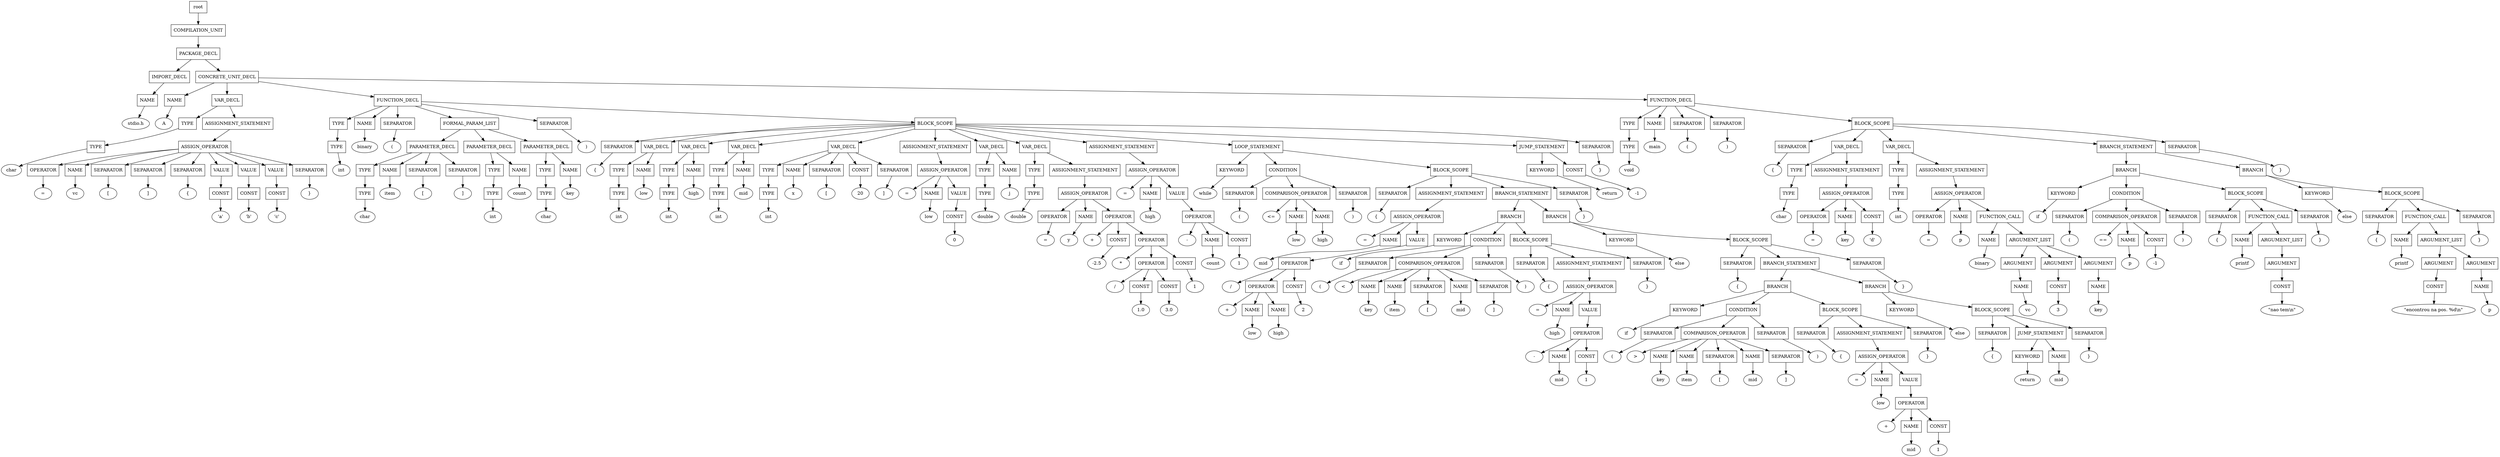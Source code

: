 digraph G {
	splines="TRUE";
	n_0 [label="root", shape="rectangle"]
	n_0 -> n_1
	n_1 [label="COMPILATION_UNIT", shape="rectangle"]
	n_1 -> n_2
	n_2 [label="PACKAGE_DECL", shape="rectangle"]
	n_2 -> n_3
	n_3 [label="IMPORT_DECL", shape="rectangle"]
	n_3 -> n_5
	n_5 [label="NAME", shape="rectangle"]
	n_5 -> n_10
	n_10 [label="stdio.h", shape="ellipse"]
	n_2 -> n_4
	n_4 [label="CONCRETE_UNIT_DECL", shape="rectangle"]
	n_4 -> n_6
	n_6 [label="NAME", shape="rectangle"]
	n_6 -> n_11
	n_11 [label="A", shape="ellipse"]
	n_4 -> n_7
	n_7 [label="VAR_DECL", shape="rectangle"]
	n_7 -> n_12
	n_12 [label="TYPE", shape="rectangle"]
	n_12 -> n_25
	n_25 [label="TYPE", shape="rectangle"]
	n_25 -> n_55
	n_55 [label="char", shape="ellipse"]
	n_7 -> n_13
	n_13 [label="ASSIGNMENT_STATEMENT", shape="rectangle"]
	n_13 -> n_26
	n_26 [label="ASSIGN_OPERATOR", shape="rectangle"]
	n_26 -> n_56
	n_56 [label="OPERATOR", shape="rectangle"]
	n_56 -> n_107
	n_107 [label="=", shape="ellipse"]
	n_26 -> n_57
	n_57 [label="NAME", shape="rectangle"]
	n_57 -> n_108
	n_108 [label="vc", shape="ellipse"]
	n_26 -> n_58
	n_58 [label="SEPARATOR", shape="rectangle"]
	n_58 -> n_109
	n_109 [label="[", shape="ellipse"]
	n_26 -> n_59
	n_59 [label="SEPARATOR", shape="rectangle"]
	n_59 -> n_110
	n_110 [label="]", shape="ellipse"]
	n_26 -> n_60
	n_60 [label="SEPARATOR", shape="rectangle"]
	n_60 -> n_111
	n_111 [label="{", shape="ellipse"]
	n_26 -> n_61
	n_61 [label="VALUE", shape="rectangle"]
	n_61 -> n_112
	n_112 [label="CONST", shape="rectangle"]
	n_112 -> n_164
	n_164 [label="'a'", shape="ellipse"]
	n_26 -> n_62
	n_62 [label="VALUE", shape="rectangle"]
	n_62 -> n_113
	n_113 [label="CONST", shape="rectangle"]
	n_113 -> n_165
	n_165 [label="'b'", shape="ellipse"]
	n_26 -> n_63
	n_63 [label="VALUE", shape="rectangle"]
	n_63 -> n_114
	n_114 [label="CONST", shape="rectangle"]
	n_114 -> n_166
	n_166 [label="'c'", shape="ellipse"]
	n_26 -> n_64
	n_64 [label="SEPARATOR", shape="rectangle"]
	n_64 -> n_115
	n_115 [label="}", shape="ellipse"]
	n_4 -> n_8
	n_8 [label="FUNCTION_DECL", shape="rectangle"]
	n_8 -> n_14
	n_14 [label="TYPE", shape="rectangle"]
	n_14 -> n_27
	n_27 [label="TYPE", shape="rectangle"]
	n_27 -> n_65
	n_65 [label="int", shape="ellipse"]
	n_8 -> n_15
	n_15 [label="NAME", shape="rectangle"]
	n_15 -> n_28
	n_28 [label="binary", shape="ellipse"]
	n_8 -> n_16
	n_16 [label="SEPARATOR", shape="rectangle"]
	n_16 -> n_29
	n_29 [label="(", shape="ellipse"]
	n_8 -> n_17
	n_17 [label="FORMAL_PARAM_LIST", shape="rectangle"]
	n_17 -> n_30
	n_30 [label="PARAMETER_DECL", shape="rectangle"]
	n_30 -> n_66
	n_66 [label="TYPE", shape="rectangle"]
	n_66 -> n_116
	n_116 [label="TYPE", shape="rectangle"]
	n_116 -> n_167
	n_167 [label="char", shape="ellipse"]
	n_30 -> n_67
	n_67 [label="NAME", shape="rectangle"]
	n_67 -> n_117
	n_117 [label="item", shape="ellipse"]
	n_30 -> n_68
	n_68 [label="SEPARATOR", shape="rectangle"]
	n_68 -> n_118
	n_118 [label="[", shape="ellipse"]
	n_30 -> n_69
	n_69 [label="SEPARATOR", shape="rectangle"]
	n_69 -> n_119
	n_119 [label="]", shape="ellipse"]
	n_17 -> n_31
	n_31 [label="PARAMETER_DECL", shape="rectangle"]
	n_31 -> n_70
	n_70 [label="TYPE", shape="rectangle"]
	n_70 -> n_120
	n_120 [label="TYPE", shape="rectangle"]
	n_120 -> n_168
	n_168 [label="int", shape="ellipse"]
	n_31 -> n_71
	n_71 [label="NAME", shape="rectangle"]
	n_71 -> n_121
	n_121 [label="count", shape="ellipse"]
	n_17 -> n_32
	n_32 [label="PARAMETER_DECL", shape="rectangle"]
	n_32 -> n_72
	n_72 [label="TYPE", shape="rectangle"]
	n_72 -> n_122
	n_122 [label="TYPE", shape="rectangle"]
	n_122 -> n_169
	n_169 [label="char", shape="ellipse"]
	n_32 -> n_73
	n_73 [label="NAME", shape="rectangle"]
	n_73 -> n_123
	n_123 [label="key", shape="ellipse"]
	n_8 -> n_18
	n_18 [label="SEPARATOR", shape="rectangle"]
	n_18 -> n_33
	n_33 [label=")", shape="ellipse"]
	n_8 -> n_19
	n_19 [label="BLOCK_SCOPE", shape="rectangle"]
	n_19 -> n_34
	n_34 [label="SEPARATOR", shape="rectangle"]
	n_34 -> n_74
	n_74 [label="{", shape="ellipse"]
	n_19 -> n_35
	n_35 [label="VAR_DECL", shape="rectangle"]
	n_35 -> n_75
	n_75 [label="TYPE", shape="rectangle"]
	n_75 -> n_124
	n_124 [label="TYPE", shape="rectangle"]
	n_124 -> n_170
	n_170 [label="int", shape="ellipse"]
	n_35 -> n_76
	n_76 [label="NAME", shape="rectangle"]
	n_76 -> n_125
	n_125 [label="low", shape="ellipse"]
	n_19 -> n_36
	n_36 [label="VAR_DECL", shape="rectangle"]
	n_36 -> n_77
	n_77 [label="TYPE", shape="rectangle"]
	n_77 -> n_126
	n_126 [label="TYPE", shape="rectangle"]
	n_126 -> n_171
	n_171 [label="int", shape="ellipse"]
	n_36 -> n_78
	n_78 [label="NAME", shape="rectangle"]
	n_78 -> n_127
	n_127 [label="high", shape="ellipse"]
	n_19 -> n_37
	n_37 [label="VAR_DECL", shape="rectangle"]
	n_37 -> n_79
	n_79 [label="TYPE", shape="rectangle"]
	n_79 -> n_128
	n_128 [label="TYPE", shape="rectangle"]
	n_128 -> n_172
	n_172 [label="int", shape="ellipse"]
	n_37 -> n_80
	n_80 [label="NAME", shape="rectangle"]
	n_80 -> n_129
	n_129 [label="mid", shape="ellipse"]
	n_19 -> n_38
	n_38 [label="VAR_DECL", shape="rectangle"]
	n_38 -> n_81
	n_81 [label="TYPE", shape="rectangle"]
	n_81 -> n_130
	n_130 [label="TYPE", shape="rectangle"]
	n_130 -> n_173
	n_173 [label="int", shape="ellipse"]
	n_38 -> n_82
	n_82 [label="NAME", shape="rectangle"]
	n_82 -> n_131
	n_131 [label="x", shape="ellipse"]
	n_38 -> n_83
	n_83 [label="SEPARATOR", shape="rectangle"]
	n_83 -> n_132
	n_132 [label="[", shape="ellipse"]
	n_38 -> n_84
	n_84 [label="CONST", shape="rectangle"]
	n_84 -> n_133
	n_133 [label="20", shape="ellipse"]
	n_38 -> n_85
	n_85 [label="SEPARATOR", shape="rectangle"]
	n_85 -> n_134
	n_134 [label="]", shape="ellipse"]
	n_19 -> n_39
	n_39 [label="ASSIGNMENT_STATEMENT", shape="rectangle"]
	n_39 -> n_86
	n_86 [label="ASSIGN_OPERATOR", shape="rectangle"]
	n_86 -> n_135
	n_135 [label="=", shape="ellipse"]
	n_86 -> n_136
	n_136 [label="NAME", shape="rectangle"]
	n_136 -> n_174
	n_174 [label="low", shape="ellipse"]
	n_86 -> n_137
	n_137 [label="VALUE", shape="rectangle"]
	n_137 -> n_175
	n_175 [label="CONST", shape="rectangle"]
	n_175 -> n_212
	n_212 [label="0", shape="ellipse"]
	n_19 -> n_40
	n_40 [label="VAR_DECL", shape="rectangle"]
	n_40 -> n_87
	n_87 [label="TYPE", shape="rectangle"]
	n_87 -> n_138
	n_138 [label="TYPE", shape="rectangle"]
	n_138 -> n_176
	n_176 [label="double", shape="ellipse"]
	n_40 -> n_88
	n_88 [label="NAME", shape="rectangle"]
	n_88 -> n_139
	n_139 [label="j", shape="ellipse"]
	n_19 -> n_41
	n_41 [label="VAR_DECL", shape="rectangle"]
	n_41 -> n_89
	n_89 [label="TYPE", shape="rectangle"]
	n_89 -> n_140
	n_140 [label="TYPE", shape="rectangle"]
	n_140 -> n_177
	n_177 [label="double", shape="ellipse"]
	n_41 -> n_90
	n_90 [label="ASSIGNMENT_STATEMENT", shape="rectangle"]
	n_90 -> n_141
	n_141 [label="ASSIGN_OPERATOR", shape="rectangle"]
	n_141 -> n_178
	n_178 [label="OPERATOR", shape="rectangle"]
	n_178 -> n_213
	n_213 [label="=", shape="ellipse"]
	n_141 -> n_179
	n_179 [label="NAME", shape="rectangle"]
	n_179 -> n_214
	n_214 [label="y", shape="ellipse"]
	n_141 -> n_180
	n_180 [label="OPERATOR", shape="rectangle"]
	n_180 -> n_215
	n_215 [label="+", shape="ellipse"]
	n_180 -> n_216
	n_216 [label="CONST", shape="rectangle"]
	n_216 -> n_251
	n_251 [label="-2.5", shape="ellipse"]
	n_180 -> n_217
	n_217 [label="OPERATOR", shape="rectangle"]
	n_217 -> n_252
	n_252 [label="*", shape="ellipse"]
	n_217 -> n_253
	n_253 [label="OPERATOR", shape="rectangle"]
	n_253 -> n_281
	n_281 [label="/", shape="ellipse"]
	n_253 -> n_282
	n_282 [label="CONST", shape="rectangle"]
	n_282 -> n_309
	n_309 [label="1.0", shape="ellipse"]
	n_253 -> n_283
	n_283 [label="CONST", shape="rectangle"]
	n_283 -> n_310
	n_310 [label="3.0", shape="ellipse"]
	n_217 -> n_254
	n_254 [label="CONST", shape="rectangle"]
	n_254 -> n_284
	n_284 [label="1", shape="ellipse"]
	n_19 -> n_42
	n_42 [label="ASSIGNMENT_STATEMENT", shape="rectangle"]
	n_42 -> n_91
	n_91 [label="ASSIGN_OPERATOR", shape="rectangle"]
	n_91 -> n_142
	n_142 [label="=", shape="ellipse"]
	n_91 -> n_143
	n_143 [label="NAME", shape="rectangle"]
	n_143 -> n_181
	n_181 [label="high", shape="ellipse"]
	n_91 -> n_144
	n_144 [label="VALUE", shape="rectangle"]
	n_144 -> n_182
	n_182 [label="OPERATOR", shape="rectangle"]
	n_182 -> n_218
	n_218 [label="-", shape="ellipse"]
	n_182 -> n_219
	n_219 [label="NAME", shape="rectangle"]
	n_219 -> n_255
	n_255 [label="count", shape="ellipse"]
	n_182 -> n_220
	n_220 [label="CONST", shape="rectangle"]
	n_220 -> n_256
	n_256 [label="1", shape="ellipse"]
	n_19 -> n_43
	n_43 [label="LOOP_STATEMENT", shape="rectangle"]
	n_43 -> n_92
	n_92 [label="KEYWORD", shape="rectangle"]
	n_92 -> n_145
	n_145 [label="while", shape="ellipse"]
	n_43 -> n_93
	n_93 [label="CONDITION", shape="rectangle"]
	n_93 -> n_146
	n_146 [label="SEPARATOR", shape="rectangle"]
	n_146 -> n_183
	n_183 [label="(", shape="ellipse"]
	n_93 -> n_147
	n_147 [label="COMPARISON_OPERATOR", shape="rectangle"]
	n_147 -> n_184
	n_184 [label="<=", shape="ellipse"]
	n_147 -> n_185
	n_185 [label="NAME", shape="rectangle"]
	n_185 -> n_221
	n_221 [label="low", shape="ellipse"]
	n_147 -> n_186
	n_186 [label="NAME", shape="rectangle"]
	n_186 -> n_222
	n_222 [label="high", shape="ellipse"]
	n_93 -> n_148
	n_148 [label="SEPARATOR", shape="rectangle"]
	n_148 -> n_187
	n_187 [label=")", shape="ellipse"]
	n_43 -> n_94
	n_94 [label="BLOCK_SCOPE", shape="rectangle"]
	n_94 -> n_149
	n_149 [label="SEPARATOR", shape="rectangle"]
	n_149 -> n_188
	n_188 [label="{", shape="ellipse"]
	n_94 -> n_150
	n_150 [label="ASSIGNMENT_STATEMENT", shape="rectangle"]
	n_150 -> n_189
	n_189 [label="ASSIGN_OPERATOR", shape="rectangle"]
	n_189 -> n_223
	n_223 [label="=", shape="ellipse"]
	n_189 -> n_224
	n_224 [label="NAME", shape="rectangle"]
	n_224 -> n_257
	n_257 [label="mid", shape="ellipse"]
	n_189 -> n_225
	n_225 [label="VALUE", shape="rectangle"]
	n_225 -> n_258
	n_258 [label="OPERATOR", shape="rectangle"]
	n_258 -> n_285
	n_285 [label="/", shape="ellipse"]
	n_258 -> n_286
	n_286 [label="OPERATOR", shape="rectangle"]
	n_286 -> n_311
	n_311 [label="+", shape="ellipse"]
	n_286 -> n_312
	n_312 [label="NAME", shape="rectangle"]
	n_312 -> n_334
	n_334 [label="low", shape="ellipse"]
	n_286 -> n_313
	n_313 [label="NAME", shape="rectangle"]
	n_313 -> n_335
	n_335 [label="high", shape="ellipse"]
	n_258 -> n_287
	n_287 [label="CONST", shape="rectangle"]
	n_287 -> n_314
	n_314 [label="2", shape="ellipse"]
	n_94 -> n_151
	n_151 [label="BRANCH_STATEMENT", shape="rectangle"]
	n_151 -> n_190
	n_190 [label="BRANCH", shape="rectangle"]
	n_190 -> n_226
	n_226 [label="KEYWORD", shape="rectangle"]
	n_226 -> n_259
	n_259 [label="if", shape="ellipse"]
	n_190 -> n_227
	n_227 [label="CONDITION", shape="rectangle"]
	n_227 -> n_260
	n_260 [label="SEPARATOR", shape="rectangle"]
	n_260 -> n_288
	n_288 [label="(", shape="ellipse"]
	n_227 -> n_261
	n_261 [label="COMPARISON_OPERATOR", shape="rectangle"]
	n_261 -> n_289
	n_289 [label="<", shape="ellipse"]
	n_261 -> n_290
	n_290 [label="NAME", shape="rectangle"]
	n_290 -> n_315
	n_315 [label="key", shape="ellipse"]
	n_261 -> n_291
	n_291 [label="NAME", shape="rectangle"]
	n_291 -> n_316
	n_316 [label="item", shape="ellipse"]
	n_261 -> n_292
	n_292 [label="SEPARATOR", shape="rectangle"]
	n_292 -> n_317
	n_317 [label="[", shape="ellipse"]
	n_261 -> n_293
	n_293 [label="NAME", shape="rectangle"]
	n_293 -> n_318
	n_318 [label="mid", shape="ellipse"]
	n_261 -> n_294
	n_294 [label="SEPARATOR", shape="rectangle"]
	n_294 -> n_319
	n_319 [label="]", shape="ellipse"]
	n_227 -> n_262
	n_262 [label="SEPARATOR", shape="rectangle"]
	n_262 -> n_295
	n_295 [label=")", shape="ellipse"]
	n_190 -> n_228
	n_228 [label="BLOCK_SCOPE", shape="rectangle"]
	n_228 -> n_263
	n_263 [label="SEPARATOR", shape="rectangle"]
	n_263 -> n_296
	n_296 [label="{", shape="ellipse"]
	n_228 -> n_264
	n_264 [label="ASSIGNMENT_STATEMENT", shape="rectangle"]
	n_264 -> n_297
	n_297 [label="ASSIGN_OPERATOR", shape="rectangle"]
	n_297 -> n_320
	n_320 [label="=", shape="ellipse"]
	n_297 -> n_321
	n_321 [label="NAME", shape="rectangle"]
	n_321 -> n_336
	n_336 [label="high", shape="ellipse"]
	n_297 -> n_322
	n_322 [label="VALUE", shape="rectangle"]
	n_322 -> n_337
	n_337 [label="OPERATOR", shape="rectangle"]
	n_337 -> n_349
	n_349 [label="-", shape="ellipse"]
	n_337 -> n_350
	n_350 [label="NAME", shape="rectangle"]
	n_350 -> n_367
	n_367 [label="mid", shape="ellipse"]
	n_337 -> n_351
	n_351 [label="CONST", shape="rectangle"]
	n_351 -> n_368
	n_368 [label="1", shape="ellipse"]
	n_228 -> n_265
	n_265 [label="SEPARATOR", shape="rectangle"]
	n_265 -> n_298
	n_298 [label="}", shape="ellipse"]
	n_151 -> n_191
	n_191 [label="BRANCH", shape="rectangle"]
	n_191 -> n_229
	n_229 [label="KEYWORD", shape="rectangle"]
	n_229 -> n_266
	n_266 [label="else", shape="ellipse"]
	n_191 -> n_230
	n_230 [label="BLOCK_SCOPE", shape="rectangle"]
	n_230 -> n_267
	n_267 [label="SEPARATOR", shape="rectangle"]
	n_267 -> n_299
	n_299 [label="{", shape="ellipse"]
	n_230 -> n_268
	n_268 [label="BRANCH_STATEMENT", shape="rectangle"]
	n_268 -> n_300
	n_300 [label="BRANCH", shape="rectangle"]
	n_300 -> n_323
	n_323 [label="KEYWORD", shape="rectangle"]
	n_323 -> n_338
	n_338 [label="if", shape="ellipse"]
	n_300 -> n_324
	n_324 [label="CONDITION", shape="rectangle"]
	n_324 -> n_339
	n_339 [label="SEPARATOR", shape="rectangle"]
	n_339 -> n_352
	n_352 [label="(", shape="ellipse"]
	n_324 -> n_340
	n_340 [label="COMPARISON_OPERATOR", shape="rectangle"]
	n_340 -> n_353
	n_353 [label=">", shape="ellipse"]
	n_340 -> n_354
	n_354 [label="NAME", shape="rectangle"]
	n_354 -> n_369
	n_369 [label="key", shape="ellipse"]
	n_340 -> n_355
	n_355 [label="NAME", shape="rectangle"]
	n_355 -> n_370
	n_370 [label="item", shape="ellipse"]
	n_340 -> n_356
	n_356 [label="SEPARATOR", shape="rectangle"]
	n_356 -> n_371
	n_371 [label="[", shape="ellipse"]
	n_340 -> n_357
	n_357 [label="NAME", shape="rectangle"]
	n_357 -> n_372
	n_372 [label="mid", shape="ellipse"]
	n_340 -> n_358
	n_358 [label="SEPARATOR", shape="rectangle"]
	n_358 -> n_373
	n_373 [label="]", shape="ellipse"]
	n_324 -> n_341
	n_341 [label="SEPARATOR", shape="rectangle"]
	n_341 -> n_359
	n_359 [label=")", shape="ellipse"]
	n_300 -> n_325
	n_325 [label="BLOCK_SCOPE", shape="rectangle"]
	n_325 -> n_342
	n_342 [label="SEPARATOR", shape="rectangle"]
	n_342 -> n_360
	n_360 [label="{", shape="ellipse"]
	n_325 -> n_343
	n_343 [label="ASSIGNMENT_STATEMENT", shape="rectangle"]
	n_343 -> n_361
	n_361 [label="ASSIGN_OPERATOR", shape="rectangle"]
	n_361 -> n_374
	n_374 [label="=", shape="ellipse"]
	n_361 -> n_375
	n_375 [label="NAME", shape="rectangle"]
	n_375 -> n_379
	n_379 [label="low", shape="ellipse"]
	n_361 -> n_376
	n_376 [label="VALUE", shape="rectangle"]
	n_376 -> n_380
	n_380 [label="OPERATOR", shape="rectangle"]
	n_380 -> n_381
	n_381 [label="+", shape="ellipse"]
	n_380 -> n_382
	n_382 [label="NAME", shape="rectangle"]
	n_382 -> n_384
	n_384 [label="mid", shape="ellipse"]
	n_380 -> n_383
	n_383 [label="CONST", shape="rectangle"]
	n_383 -> n_385
	n_385 [label="1", shape="ellipse"]
	n_325 -> n_344
	n_344 [label="SEPARATOR", shape="rectangle"]
	n_344 -> n_362
	n_362 [label="}", shape="ellipse"]
	n_268 -> n_301
	n_301 [label="BRANCH", shape="rectangle"]
	n_301 -> n_326
	n_326 [label="KEYWORD", shape="rectangle"]
	n_326 -> n_345
	n_345 [label="else", shape="ellipse"]
	n_301 -> n_327
	n_327 [label="BLOCK_SCOPE", shape="rectangle"]
	n_327 -> n_346
	n_346 [label="SEPARATOR", shape="rectangle"]
	n_346 -> n_363
	n_363 [label="{", shape="ellipse"]
	n_327 -> n_347
	n_347 [label="JUMP_STATEMENT", shape="rectangle"]
	n_347 -> n_364
	n_364 [label="KEYWORD", shape="rectangle"]
	n_364 -> n_377
	n_377 [label="return", shape="ellipse"]
	n_347 -> n_365
	n_365 [label="NAME", shape="rectangle"]
	n_365 -> n_378
	n_378 [label="mid", shape="ellipse"]
	n_327 -> n_348
	n_348 [label="SEPARATOR", shape="rectangle"]
	n_348 -> n_366
	n_366 [label="}", shape="ellipse"]
	n_230 -> n_269
	n_269 [label="SEPARATOR", shape="rectangle"]
	n_269 -> n_302
	n_302 [label="}", shape="ellipse"]
	n_94 -> n_152
	n_152 [label="SEPARATOR", shape="rectangle"]
	n_152 -> n_192
	n_192 [label="}", shape="ellipse"]
	n_19 -> n_44
	n_44 [label="JUMP_STATEMENT", shape="rectangle"]
	n_44 -> n_95
	n_95 [label="KEYWORD", shape="rectangle"]
	n_95 -> n_153
	n_153 [label="return", shape="ellipse"]
	n_44 -> n_96
	n_96 [label="CONST", shape="rectangle"]
	n_96 -> n_154
	n_154 [label="-1", shape="ellipse"]
	n_19 -> n_45
	n_45 [label="SEPARATOR", shape="rectangle"]
	n_45 -> n_97
	n_97 [label="}", shape="ellipse"]
	n_4 -> n_9
	n_9 [label="FUNCTION_DECL", shape="rectangle"]
	n_9 -> n_20
	n_20 [label="TYPE", shape="rectangle"]
	n_20 -> n_46
	n_46 [label="TYPE", shape="rectangle"]
	n_46 -> n_98
	n_98 [label="void", shape="ellipse"]
	n_9 -> n_21
	n_21 [label="NAME", shape="rectangle"]
	n_21 -> n_47
	n_47 [label="main", shape="ellipse"]
	n_9 -> n_22
	n_22 [label="SEPARATOR", shape="rectangle"]
	n_22 -> n_48
	n_48 [label="(", shape="ellipse"]
	n_9 -> n_23
	n_23 [label="SEPARATOR", shape="rectangle"]
	n_23 -> n_49
	n_49 [label=")", shape="ellipse"]
	n_9 -> n_24
	n_24 [label="BLOCK_SCOPE", shape="rectangle"]
	n_24 -> n_50
	n_50 [label="SEPARATOR", shape="rectangle"]
	n_50 -> n_99
	n_99 [label="{", shape="ellipse"]
	n_24 -> n_51
	n_51 [label="VAR_DECL", shape="rectangle"]
	n_51 -> n_100
	n_100 [label="TYPE", shape="rectangle"]
	n_100 -> n_155
	n_155 [label="TYPE", shape="rectangle"]
	n_155 -> n_193
	n_193 [label="char", shape="ellipse"]
	n_51 -> n_101
	n_101 [label="ASSIGNMENT_STATEMENT", shape="rectangle"]
	n_101 -> n_156
	n_156 [label="ASSIGN_OPERATOR", shape="rectangle"]
	n_156 -> n_194
	n_194 [label="OPERATOR", shape="rectangle"]
	n_194 -> n_231
	n_231 [label="=", shape="ellipse"]
	n_156 -> n_195
	n_195 [label="NAME", shape="rectangle"]
	n_195 -> n_232
	n_232 [label="key", shape="ellipse"]
	n_156 -> n_196
	n_196 [label="CONST", shape="rectangle"]
	n_196 -> n_233
	n_233 [label="'d'", shape="ellipse"]
	n_24 -> n_52
	n_52 [label="VAR_DECL", shape="rectangle"]
	n_52 -> n_102
	n_102 [label="TYPE", shape="rectangle"]
	n_102 -> n_157
	n_157 [label="TYPE", shape="rectangle"]
	n_157 -> n_197
	n_197 [label="int", shape="ellipse"]
	n_52 -> n_103
	n_103 [label="ASSIGNMENT_STATEMENT", shape="rectangle"]
	n_103 -> n_158
	n_158 [label="ASSIGN_OPERATOR", shape="rectangle"]
	n_158 -> n_198
	n_198 [label="OPERATOR", shape="rectangle"]
	n_198 -> n_234
	n_234 [label="=", shape="ellipse"]
	n_158 -> n_199
	n_199 [label="NAME", shape="rectangle"]
	n_199 -> n_235
	n_235 [label="p", shape="ellipse"]
	n_158 -> n_200
	n_200 [label="FUNCTION_CALL", shape="rectangle"]
	n_200 -> n_236
	n_236 [label="NAME", shape="rectangle"]
	n_236 -> n_270
	n_270 [label="binary", shape="ellipse"]
	n_200 -> n_237
	n_237 [label="ARGUMENT_LIST", shape="rectangle"]
	n_237 -> n_271
	n_271 [label="ARGUMENT", shape="rectangle"]
	n_271 -> n_303
	n_303 [label="NAME", shape="rectangle"]
	n_303 -> n_328
	n_328 [label="vc", shape="ellipse"]
	n_237 -> n_272
	n_272 [label="ARGUMENT", shape="rectangle"]
	n_272 -> n_304
	n_304 [label="CONST", shape="rectangle"]
	n_304 -> n_329
	n_329 [label="3", shape="ellipse"]
	n_237 -> n_273
	n_273 [label="ARGUMENT", shape="rectangle"]
	n_273 -> n_305
	n_305 [label="NAME", shape="rectangle"]
	n_305 -> n_330
	n_330 [label="key", shape="ellipse"]
	n_24 -> n_53
	n_53 [label="BRANCH_STATEMENT", shape="rectangle"]
	n_53 -> n_104
	n_104 [label="BRANCH", shape="rectangle"]
	n_104 -> n_159
	n_159 [label="KEYWORD", shape="rectangle"]
	n_159 -> n_201
	n_201 [label="if", shape="ellipse"]
	n_104 -> n_160
	n_160 [label="CONDITION", shape="rectangle"]
	n_160 -> n_202
	n_202 [label="SEPARATOR", shape="rectangle"]
	n_202 -> n_238
	n_238 [label="(", shape="ellipse"]
	n_160 -> n_203
	n_203 [label="COMPARISON_OPERATOR", shape="rectangle"]
	n_203 -> n_239
	n_239 [label="==", shape="ellipse"]
	n_203 -> n_240
	n_240 [label="NAME", shape="rectangle"]
	n_240 -> n_274
	n_274 [label="p", shape="ellipse"]
	n_203 -> n_241
	n_241 [label="CONST", shape="rectangle"]
	n_241 -> n_275
	n_275 [label="-1", shape="ellipse"]
	n_160 -> n_204
	n_204 [label="SEPARATOR", shape="rectangle"]
	n_204 -> n_242
	n_242 [label=")", shape="ellipse"]
	n_104 -> n_161
	n_161 [label="BLOCK_SCOPE", shape="rectangle"]
	n_161 -> n_205
	n_205 [label="SEPARATOR", shape="rectangle"]
	n_205 -> n_243
	n_243 [label="{", shape="ellipse"]
	n_161 -> n_206
	n_206 [label="FUNCTION_CALL", shape="rectangle"]
	n_206 -> n_244
	n_244 [label="NAME", shape="rectangle"]
	n_244 -> n_276
	n_276 [label="printf", shape="ellipse"]
	n_206 -> n_245
	n_245 [label="ARGUMENT_LIST", shape="rectangle"]
	n_245 -> n_277
	n_277 [label="ARGUMENT", shape="rectangle"]
	n_277 -> n_306
	n_306 [label="CONST", shape="rectangle"]
	n_306 -> n_331
	n_331 [label="\"nao tem\\n\"", shape="ellipse"]
	n_161 -> n_207
	n_207 [label="SEPARATOR", shape="rectangle"]
	n_207 -> n_246
	n_246 [label="}", shape="ellipse"]
	n_53 -> n_105
	n_105 [label="BRANCH", shape="rectangle"]
	n_105 -> n_162
	n_162 [label="KEYWORD", shape="rectangle"]
	n_162 -> n_208
	n_208 [label="else", shape="ellipse"]
	n_105 -> n_163
	n_163 [label="BLOCK_SCOPE", shape="rectangle"]
	n_163 -> n_209
	n_209 [label="SEPARATOR", shape="rectangle"]
	n_209 -> n_247
	n_247 [label="{", shape="ellipse"]
	n_163 -> n_210
	n_210 [label="FUNCTION_CALL", shape="rectangle"]
	n_210 -> n_248
	n_248 [label="NAME", shape="rectangle"]
	n_248 -> n_278
	n_278 [label="printf", shape="ellipse"]
	n_210 -> n_249
	n_249 [label="ARGUMENT_LIST", shape="rectangle"]
	n_249 -> n_279
	n_279 [label="ARGUMENT", shape="rectangle"]
	n_279 -> n_307
	n_307 [label="CONST", shape="rectangle"]
	n_307 -> n_332
	n_332 [label="\"encontrou na pos. %d\\n\"", shape="ellipse"]
	n_249 -> n_280
	n_280 [label="ARGUMENT", shape="rectangle"]
	n_280 -> n_308
	n_308 [label="NAME", shape="rectangle"]
	n_308 -> n_333
	n_333 [label="p", shape="ellipse"]
	n_163 -> n_211
	n_211 [label="SEPARATOR", shape="rectangle"]
	n_211 -> n_250
	n_250 [label="}", shape="ellipse"]
	n_24 -> n_54
	n_54 [label="SEPARATOR", shape="rectangle"]
	n_54 -> n_106
	n_106 [label="}", shape="ellipse"]
}